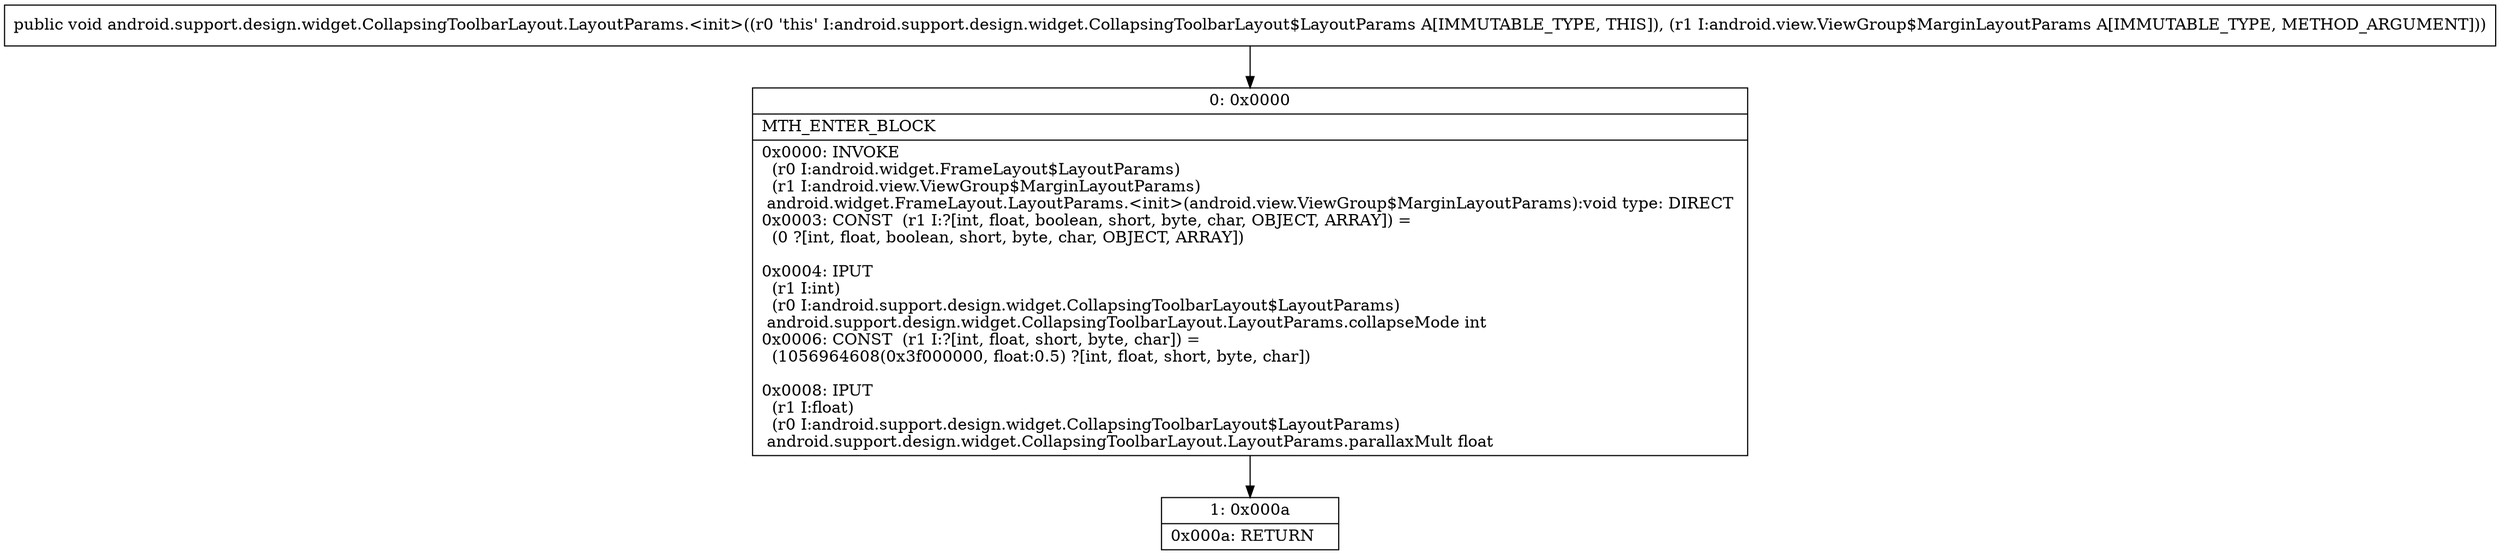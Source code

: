 digraph "CFG forandroid.support.design.widget.CollapsingToolbarLayout.LayoutParams.\<init\>(Landroid\/view\/ViewGroup$MarginLayoutParams;)V" {
Node_0 [shape=record,label="{0\:\ 0x0000|MTH_ENTER_BLOCK\l|0x0000: INVOKE  \l  (r0 I:android.widget.FrameLayout$LayoutParams)\l  (r1 I:android.view.ViewGroup$MarginLayoutParams)\l android.widget.FrameLayout.LayoutParams.\<init\>(android.view.ViewGroup$MarginLayoutParams):void type: DIRECT \l0x0003: CONST  (r1 I:?[int, float, boolean, short, byte, char, OBJECT, ARRAY]) = \l  (0 ?[int, float, boolean, short, byte, char, OBJECT, ARRAY])\l \l0x0004: IPUT  \l  (r1 I:int)\l  (r0 I:android.support.design.widget.CollapsingToolbarLayout$LayoutParams)\l android.support.design.widget.CollapsingToolbarLayout.LayoutParams.collapseMode int \l0x0006: CONST  (r1 I:?[int, float, short, byte, char]) = \l  (1056964608(0x3f000000, float:0.5) ?[int, float, short, byte, char])\l \l0x0008: IPUT  \l  (r1 I:float)\l  (r0 I:android.support.design.widget.CollapsingToolbarLayout$LayoutParams)\l android.support.design.widget.CollapsingToolbarLayout.LayoutParams.parallaxMult float \l}"];
Node_1 [shape=record,label="{1\:\ 0x000a|0x000a: RETURN   \l}"];
MethodNode[shape=record,label="{public void android.support.design.widget.CollapsingToolbarLayout.LayoutParams.\<init\>((r0 'this' I:android.support.design.widget.CollapsingToolbarLayout$LayoutParams A[IMMUTABLE_TYPE, THIS]), (r1 I:android.view.ViewGroup$MarginLayoutParams A[IMMUTABLE_TYPE, METHOD_ARGUMENT])) }"];
MethodNode -> Node_0;
Node_0 -> Node_1;
}

